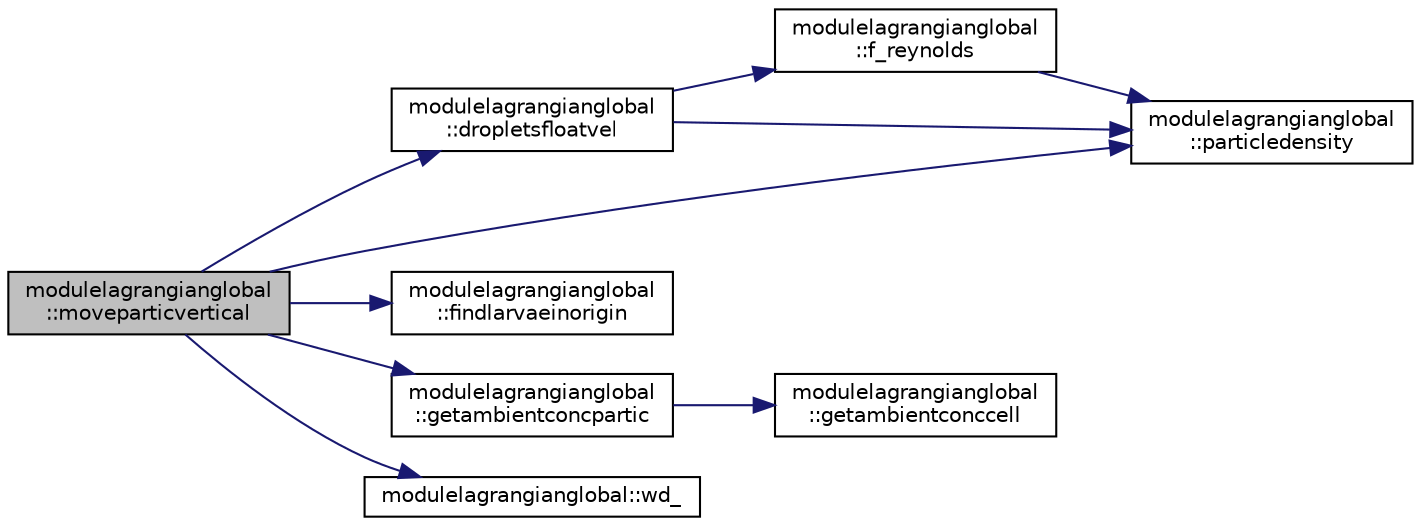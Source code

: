 digraph "modulelagrangianglobal::moveparticvertical"
{
 // LATEX_PDF_SIZE
  edge [fontname="Helvetica",fontsize="10",labelfontname="Helvetica",labelfontsize="10"];
  node [fontname="Helvetica",fontsize="10",shape=record];
  rankdir="LR";
  Node1 [label="modulelagrangianglobal\l::moveparticvertical",height=0.2,width=0.4,color="black", fillcolor="grey75", style="filled", fontcolor="black",tooltip=" "];
  Node1 -> Node2 [color="midnightblue",fontsize="10",style="solid"];
  Node2 [label="modulelagrangianglobal\l::dropletsfloatvel",height=0.2,width=0.4,color="black", fillcolor="white", style="filled",URL="$namespacemodulelagrangianglobal.html#a2080e5fc3db1ae9253fe08012623e1bf",tooltip=" "];
  Node2 -> Node3 [color="midnightblue",fontsize="10",style="solid"];
  Node3 [label="modulelagrangianglobal\l::f_reynolds",height=0.2,width=0.4,color="black", fillcolor="white", style="filled",URL="$namespacemodulelagrangianglobal.html#abb6d8c7acaf1915a70609c5d8763d229",tooltip=" "];
  Node3 -> Node4 [color="midnightblue",fontsize="10",style="solid"];
  Node4 [label="modulelagrangianglobal\l::particledensity",height=0.2,width=0.4,color="black", fillcolor="white", style="filled",URL="$namespacemodulelagrangianglobal.html#ab8679a80515beaf8591834517dac26d2",tooltip=" "];
  Node2 -> Node4 [color="midnightblue",fontsize="10",style="solid"];
  Node1 -> Node5 [color="midnightblue",fontsize="10",style="solid"];
  Node5 [label="modulelagrangianglobal\l::findlarvaeinorigin",height=0.2,width=0.4,color="black", fillcolor="white", style="filled",URL="$namespacemodulelagrangianglobal.html#a0358a516f0009b4fbeb3513332511d63",tooltip=" "];
  Node1 -> Node6 [color="midnightblue",fontsize="10",style="solid"];
  Node6 [label="modulelagrangianglobal\l::getambientconcpartic",height=0.2,width=0.4,color="black", fillcolor="white", style="filled",URL="$namespacemodulelagrangianglobal.html#a48f3a78b845b645d04afad9baa94ac01",tooltip=" "];
  Node6 -> Node7 [color="midnightblue",fontsize="10",style="solid"];
  Node7 [label="modulelagrangianglobal\l::getambientconccell",height=0.2,width=0.4,color="black", fillcolor="white", style="filled",URL="$namespacemodulelagrangianglobal.html#a21c98c8cc24ebb92a5b8821af08be797",tooltip=" "];
  Node1 -> Node4 [color="midnightblue",fontsize="10",style="solid"];
  Node1 -> Node8 [color="midnightblue",fontsize="10",style="solid"];
  Node8 [label="modulelagrangianglobal::wd_",height=0.2,width=0.4,color="black", fillcolor="white", style="filled",URL="$namespacemodulelagrangianglobal.html#a89664f3ed8eeda5bbe36dc80afc53a89",tooltip=" "];
}
